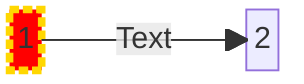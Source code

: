 block-beta
    1 space:4 2
    1-->2
    1--"Text"-->2
    style 1 color: #000000, fill: #ff0000, stroke: gold, stroke-width: 4px, stroke-dasharray: 5 2